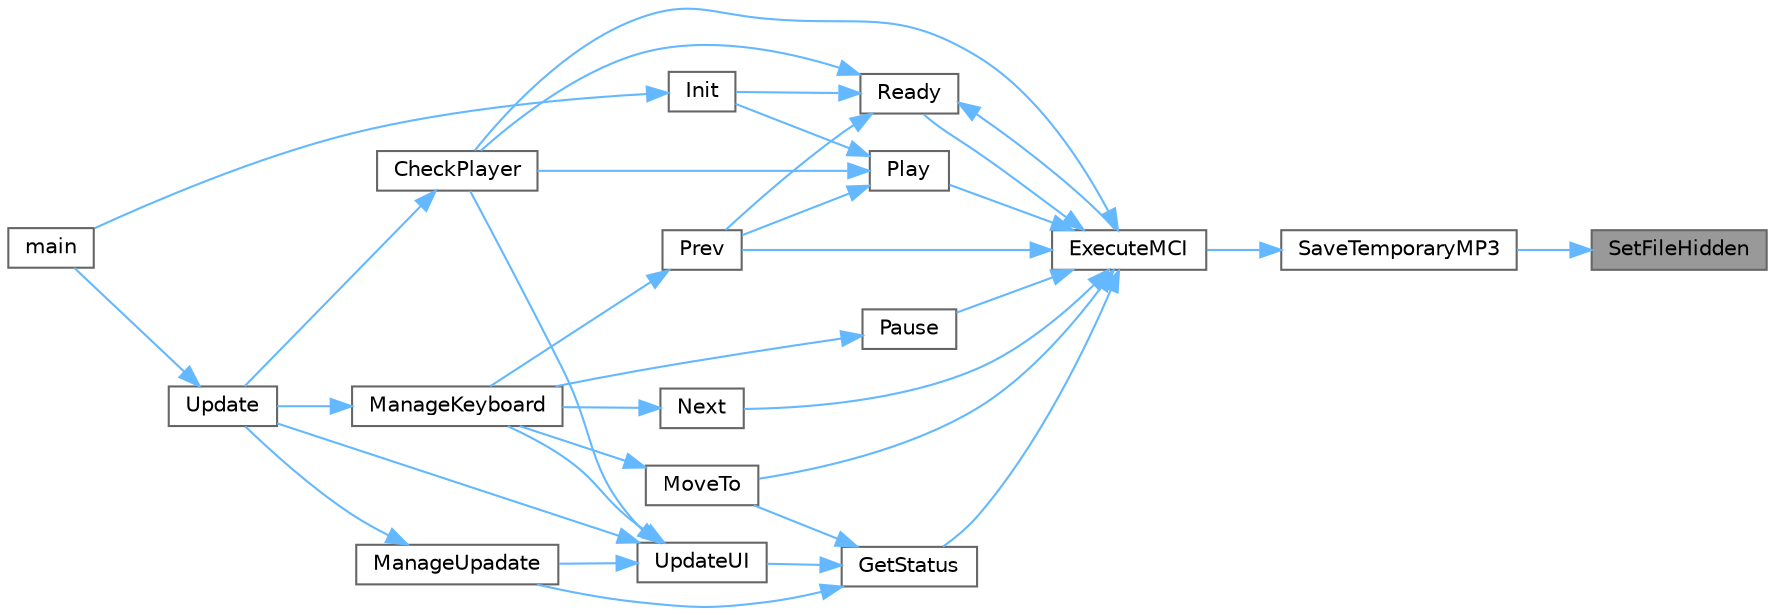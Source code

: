 digraph "SetFileHidden"
{
 // LATEX_PDF_SIZE
  bgcolor="transparent";
  edge [fontname=Helvetica,fontsize=10,labelfontname=Helvetica,labelfontsize=10];
  node [fontname=Helvetica,fontsize=10,shape=box,height=0.2,width=0.4];
  rankdir="RL";
  Node1 [id="Node000001",label="SetFileHidden",height=0.2,width=0.4,color="gray40", fillcolor="grey60", style="filled", fontcolor="black",tooltip=" "];
  Node1 -> Node2 [id="edge34_Node000001_Node000002",dir="back",color="steelblue1",style="solid",tooltip=" "];
  Node2 [id="Node000002",label="SaveTemporaryMP3",height=0.2,width=0.4,color="grey40", fillcolor="white", style="filled",URL="$file_manager_8cpp.html#a228af4c49d625b5dcbe3dd03090b9866",tooltip=" "];
  Node2 -> Node3 [id="edge35_Node000002_Node000003",dir="back",color="steelblue1",style="solid",tooltip=" "];
  Node3 [id="Node000003",label="ExecuteMCI",height=0.2,width=0.4,color="grey40", fillcolor="white", style="filled",URL="$music_player_8cpp.html#a845a2209b10e92fb6e4fcbc0fbb8a8a4",tooltip=" "];
  Node3 -> Node4 [id="edge36_Node000003_Node000004",dir="back",color="steelblue1",style="solid",tooltip=" "];
  Node4 [id="Node000004",label="CheckPlayer",height=0.2,width=0.4,color="grey40", fillcolor="white", style="filled",URL="$music_player_8cpp.html#aa657919bde438eaf13d0e8add07f737f",tooltip=" "];
  Node4 -> Node5 [id="edge37_Node000004_Node000005",dir="back",color="steelblue1",style="solid",tooltip=" "];
  Node5 [id="Node000005",label="Update",height=0.2,width=0.4,color="grey40", fillcolor="white", style="filled",URL="$main_8cpp.html#aec0783b5a136e042adcc47bae4fe5291",tooltip=" "];
  Node5 -> Node6 [id="edge38_Node000005_Node000006",dir="back",color="steelblue1",style="solid",tooltip=" "];
  Node6 [id="Node000006",label="main",height=0.2,width=0.4,color="grey40", fillcolor="white", style="filled",URL="$main_8cpp.html#ae66f6b31b5ad750f1fe042a706a4e3d4",tooltip=" "];
  Node3 -> Node7 [id="edge39_Node000003_Node000007",dir="back",color="steelblue1",style="solid",tooltip=" "];
  Node7 [id="Node000007",label="GetStatus",height=0.2,width=0.4,color="grey40", fillcolor="white", style="filled",URL="$music_player_8cpp.html#a133ffa0437a422ffdb948b05f9310f1d",tooltip=" "];
  Node7 -> Node8 [id="edge40_Node000007_Node000008",dir="back",color="steelblue1",style="solid",tooltip=" "];
  Node8 [id="Node000008",label="ManageUpadate",height=0.2,width=0.4,color="grey40", fillcolor="white", style="filled",URL="$main_8cpp.html#afb6a73354a679f3501f4daeb26d6ad48",tooltip=" "];
  Node8 -> Node5 [id="edge41_Node000008_Node000005",dir="back",color="steelblue1",style="solid",tooltip=" "];
  Node7 -> Node9 [id="edge42_Node000007_Node000009",dir="back",color="steelblue1",style="solid",tooltip=" "];
  Node9 [id="Node000009",label="MoveTo",height=0.2,width=0.4,color="grey40", fillcolor="white", style="filled",URL="$music_player_8cpp.html#a2f5ad38e6e6d05e643ff8e0a801f20ec",tooltip=" "];
  Node9 -> Node10 [id="edge43_Node000009_Node000010",dir="back",color="steelblue1",style="solid",tooltip=" "];
  Node10 [id="Node000010",label="ManageKeyboard",height=0.2,width=0.4,color="grey40", fillcolor="white", style="filled",URL="$main_8cpp.html#a7aaf9bbe483841747e20d977f94977f4",tooltip=" "];
  Node10 -> Node5 [id="edge44_Node000010_Node000005",dir="back",color="steelblue1",style="solid",tooltip=" "];
  Node7 -> Node11 [id="edge45_Node000007_Node000011",dir="back",color="steelblue1",style="solid",tooltip=" "];
  Node11 [id="Node000011",label="UpdateUI",height=0.2,width=0.4,color="grey40", fillcolor="white", style="filled",URL="$player_u_i_8cpp.html#a0ed0f34fce6fb0d1c106dc480f61790a",tooltip=" "];
  Node11 -> Node4 [id="edge46_Node000011_Node000004",dir="back",color="steelblue1",style="solid",tooltip=" "];
  Node11 -> Node10 [id="edge47_Node000011_Node000010",dir="back",color="steelblue1",style="solid",tooltip=" "];
  Node11 -> Node8 [id="edge48_Node000011_Node000008",dir="back",color="steelblue1",style="solid",tooltip=" "];
  Node11 -> Node5 [id="edge49_Node000011_Node000005",dir="back",color="steelblue1",style="solid",tooltip=" "];
  Node3 -> Node9 [id="edge50_Node000003_Node000009",dir="back",color="steelblue1",style="solid",tooltip=" "];
  Node3 -> Node12 [id="edge51_Node000003_Node000012",dir="back",color="steelblue1",style="solid",tooltip=" "];
  Node12 [id="Node000012",label="Next",height=0.2,width=0.4,color="grey40", fillcolor="white", style="filled",URL="$music_player_8cpp.html#a659a293dd51073a1b9560bb80f687705",tooltip=" "];
  Node12 -> Node10 [id="edge52_Node000012_Node000010",dir="back",color="steelblue1",style="solid",tooltip=" "];
  Node3 -> Node13 [id="edge53_Node000003_Node000013",dir="back",color="steelblue1",style="solid",tooltip=" "];
  Node13 [id="Node000013",label="Pause",height=0.2,width=0.4,color="grey40", fillcolor="white", style="filled",URL="$music_player_8cpp.html#a70babc5227ddd16ca31dccc6cec0bb22",tooltip=" "];
  Node13 -> Node10 [id="edge54_Node000013_Node000010",dir="back",color="steelblue1",style="solid",tooltip=" "];
  Node3 -> Node14 [id="edge55_Node000003_Node000014",dir="back",color="steelblue1",style="solid",tooltip=" "];
  Node14 [id="Node000014",label="Play",height=0.2,width=0.4,color="grey40", fillcolor="white", style="filled",URL="$music_player_8cpp.html#a12574569144fb9d22d996965ee42b627",tooltip=" "];
  Node14 -> Node4 [id="edge56_Node000014_Node000004",dir="back",color="steelblue1",style="solid",tooltip=" "];
  Node14 -> Node15 [id="edge57_Node000014_Node000015",dir="back",color="steelblue1",style="solid",tooltip=" "];
  Node15 [id="Node000015",label="Init",height=0.2,width=0.4,color="grey40", fillcolor="white", style="filled",URL="$main_8cpp.html#a1e3b6d38df0786ccf7f938d60e386aae",tooltip=" "];
  Node15 -> Node6 [id="edge58_Node000015_Node000006",dir="back",color="steelblue1",style="solid",tooltip=" "];
  Node14 -> Node16 [id="edge59_Node000014_Node000016",dir="back",color="steelblue1",style="solid",tooltip=" "];
  Node16 [id="Node000016",label="Prev",height=0.2,width=0.4,color="grey40", fillcolor="white", style="filled",URL="$music_player_8cpp.html#aa5e6d1c9afab8f462aebc2ba76b91022",tooltip=" "];
  Node16 -> Node10 [id="edge60_Node000016_Node000010",dir="back",color="steelblue1",style="solid",tooltip=" "];
  Node3 -> Node16 [id="edge61_Node000003_Node000016",dir="back",color="steelblue1",style="solid",tooltip=" "];
  Node3 -> Node17 [id="edge62_Node000003_Node000017",dir="back",color="steelblue1",style="solid",tooltip=" "];
  Node17 [id="Node000017",label="Ready",height=0.2,width=0.4,color="grey40", fillcolor="white", style="filled",URL="$music_player_8cpp.html#a3071137f83027d3caeeb4fd67ff113ef",tooltip=" "];
  Node17 -> Node4 [id="edge63_Node000017_Node000004",dir="back",color="steelblue1",style="solid",tooltip=" "];
  Node17 -> Node3 [id="edge64_Node000017_Node000003",dir="back",color="steelblue1",style="solid",tooltip=" "];
  Node17 -> Node15 [id="edge65_Node000017_Node000015",dir="back",color="steelblue1",style="solid",tooltip=" "];
  Node17 -> Node16 [id="edge66_Node000017_Node000016",dir="back",color="steelblue1",style="solid",tooltip=" "];
}
